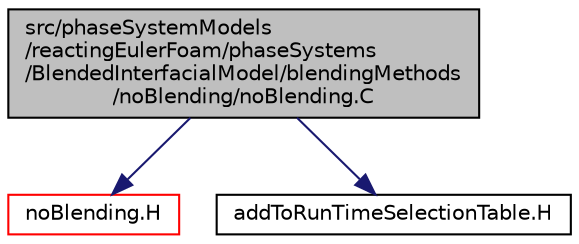 digraph "src/phaseSystemModels/reactingEulerFoam/phaseSystems/BlendedInterfacialModel/blendingMethods/noBlending/noBlending.C"
{
  bgcolor="transparent";
  edge [fontname="Helvetica",fontsize="10",labelfontname="Helvetica",labelfontsize="10"];
  node [fontname="Helvetica",fontsize="10",shape=record];
  Node1 [label="src/phaseSystemModels\l/reactingEulerFoam/phaseSystems\l/BlendedInterfacialModel/blendingMethods\l/noBlending/noBlending.C",height=0.2,width=0.4,color="black", fillcolor="grey75", style="filled" fontcolor="black"];
  Node1 -> Node2 [color="midnightblue",fontsize="10",style="solid",fontname="Helvetica"];
  Node2 [label="noBlending.H",height=0.2,width=0.4,color="red",URL="$src_2phaseSystemModels_2reactingEulerFoam_2phaseSystems_2BlendedInterfacialModel_2blendingMethods_2noBlending_2noBlending_8H.html"];
  Node1 -> Node3 [color="midnightblue",fontsize="10",style="solid",fontname="Helvetica"];
  Node3 [label="addToRunTimeSelectionTable.H",height=0.2,width=0.4,color="black",URL="$addToRunTimeSelectionTable_8H.html",tooltip="Macros for easy insertion into run-time selection tables. "];
}
